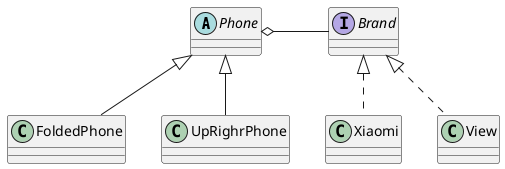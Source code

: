 @startuml

abstract class Phone
interface Brand

Xiaomi .up.|> Brand
View .up.|> Brand

Phone o-right- Brand

FoldedPhone -up-|> Phone
UpRighrPhone -up-|> Phone



@enduml